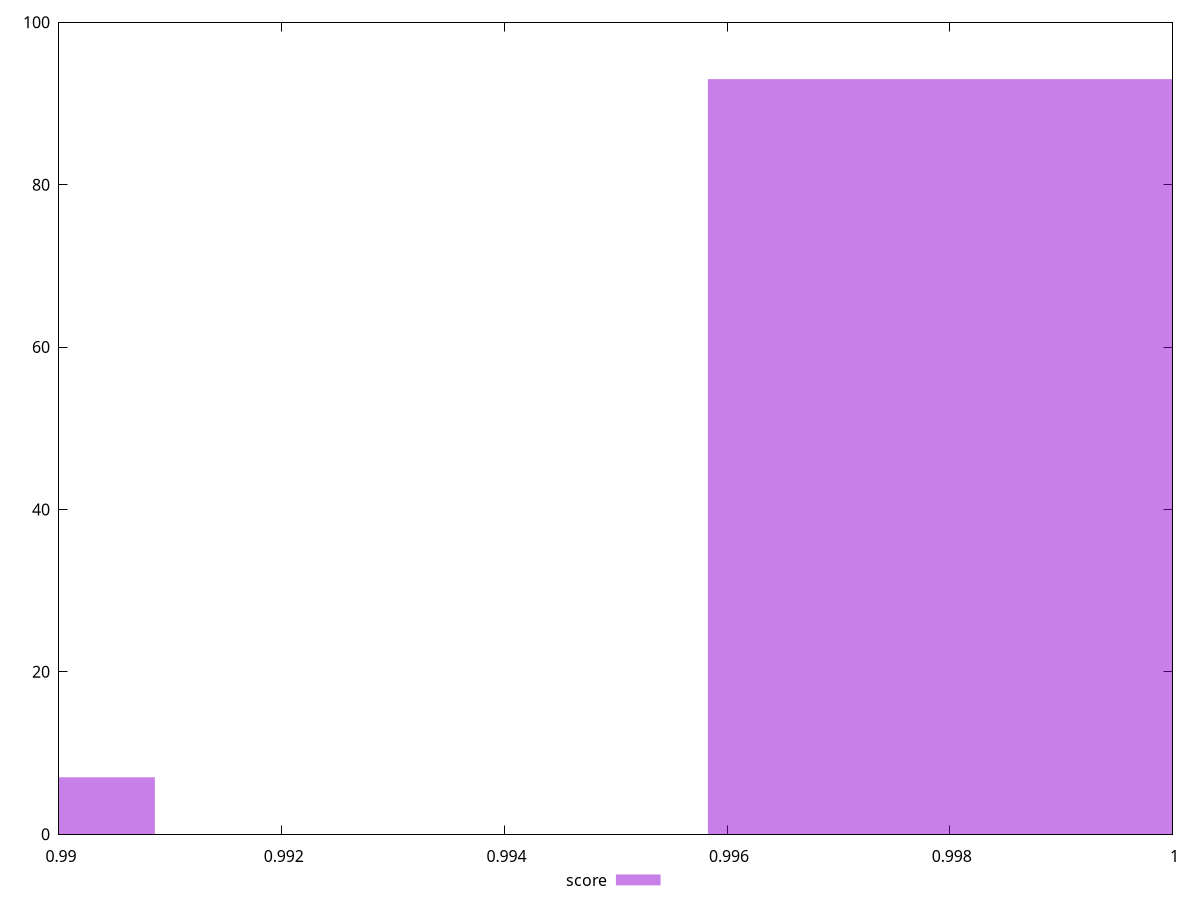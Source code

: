 reset

$score <<EOF
0.9883774639983125 7
0.9983109058475418 93
EOF

set key outside below
set boxwidth 0.004966720924614636
set xrange [0.99:1]
set yrange [0:100]
set trange [0:100]
set style fill transparent solid 0.5 noborder
set terminal svg size 640, 490 enhanced background rgb 'white'
set output "report_00019_2021-02-10T18-14-37.922Z//mainthread-work-breakdown/samples/pages+cached+noadtech+nomedia/score/histogram.svg"

plot $score title "score" with boxes

reset
